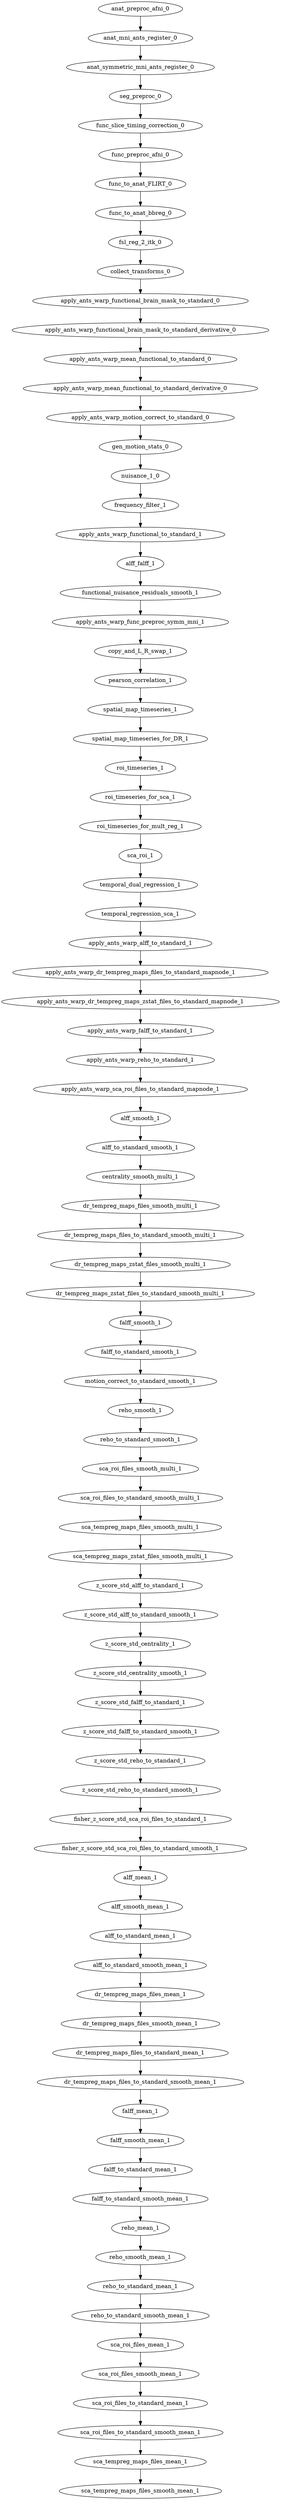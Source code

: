 strict digraph "" {
apply_ants_warp_functional_brain_mask_to_standard_derivative_0;
reho_mean_1;
falff_smooth_1;
apply_ants_warp_sca_roi_files_to_standard_mapnode_1;
apply_ants_warp_functional_brain_mask_to_standard_0;
sca_roi_files_to_standard_smooth_multi_1;
dr_tempreg_maps_files_to_standard_smooth_mean_1;
fisher_z_score_std_sca_roi_files_to_standard_1;
falff_to_standard_smooth_mean_1;
falff_mean_1;
apply_ants_warp_reho_to_standard_1;
sca_roi_files_to_standard_smooth_mean_1;
z_score_std_falff_to_standard_1;
z_score_std_falff_to_standard_smooth_1;
nuisance_1_0;
dr_tempreg_maps_files_to_standard_mean_1;
apply_ants_warp_mean_functional_to_standard_derivative_0;
reho_smooth_1;
sca_tempreg_maps_files_smooth_multi_1;
sca_roi_files_smooth_multi_1;
collect_transforms_0;
alff_smooth_mean_1;
dr_tempreg_maps_zstat_files_smooth_multi_1;
func_to_anat_FLIRT_0;
z_score_std_alff_to_standard_smooth_1;
dr_tempreg_maps_files_smooth_multi_1;
z_score_std_centrality_smooth_1;
alff_to_standard_mean_1;
z_score_std_reho_to_standard_smooth_1;
fisher_z_score_std_sca_roi_files_to_standard_smooth_1;
reho_to_standard_smooth_1;
apply_ants_warp_dr_tempreg_maps_files_to_standard_mapnode_1;
func_preproc_afni_0;
alff_smooth_1;
apply_ants_warp_func_preproc_symm_mni_1;
roi_timeseries_for_mult_reg_1;
apply_ants_warp_falff_to_standard_1;
func_slice_timing_correction_0;
sca_roi_1;
temporal_regression_sca_1;
functional_nuisance_residuals_smooth_1;
falff_smooth_mean_1;
dr_tempreg_maps_zstat_files_to_standard_smooth_multi_1;
copy_and_L_R_swap_1;
roi_timeseries_for_sca_1;
sca_roi_files_smooth_mean_1;
sca_roi_files_mean_1;
anat_symmetric_mni_ants_register_0;
z_score_std_reho_to_standard_1;
apply_ants_warp_dr_tempreg_maps_zstat_files_to_standard_mapnode_1;
sca_roi_files_to_standard_mean_1;
spatial_map_timeseries_1;
falff_to_standard_smooth_1;
alff_mean_1;
alff_to_standard_smooth_1;
z_score_std_alff_to_standard_1;
fsl_reg_2_itk_0;
anat_mni_ants_register_0;
frequency_filter_1;
pearson_correlation_1;
spatial_map_timeseries_for_DR_1;
dr_tempreg_maps_files_to_standard_smooth_multi_1;
apply_ants_warp_alff_to_standard_1;
apply_ants_warp_mean_functional_to_standard_0;
anat_preproc_afni_0;
gen_motion_stats_0;
apply_ants_warp_motion_correct_to_standard_0;
sca_tempreg_maps_files_mean_1;
func_to_anat_bbreg_0;
motion_correct_to_standard_smooth_1;
alff_falff_1;
sca_tempreg_maps_files_smooth_mean_1;
dr_tempreg_maps_files_smooth_mean_1;
reho_to_standard_mean_1;
falff_to_standard_mean_1;
apply_ants_warp_functional_to_standard_1;
sca_tempreg_maps_zstat_files_smooth_multi_1;
reho_to_standard_smooth_mean_1;
alff_to_standard_smooth_mean_1;
seg_preproc_0;
reho_smooth_mean_1;
dr_tempreg_maps_files_mean_1;
centrality_smooth_multi_1;
temporal_dual_regression_1;
roi_timeseries_1;
z_score_std_centrality_1;
apply_ants_warp_functional_brain_mask_to_standard_derivative_0 -> apply_ants_warp_mean_functional_to_standard_0;
reho_mean_1 -> reho_smooth_mean_1;
falff_smooth_1 -> falff_to_standard_smooth_1;
apply_ants_warp_sca_roi_files_to_standard_mapnode_1 -> alff_smooth_1;
apply_ants_warp_functional_brain_mask_to_standard_0 -> apply_ants_warp_functional_brain_mask_to_standard_derivative_0;
sca_roi_files_to_standard_smooth_multi_1 -> sca_tempreg_maps_files_smooth_multi_1;
dr_tempreg_maps_files_to_standard_smooth_mean_1 -> falff_mean_1;
fisher_z_score_std_sca_roi_files_to_standard_1 -> fisher_z_score_std_sca_roi_files_to_standard_smooth_1;
falff_to_standard_smooth_mean_1 -> reho_mean_1;
falff_mean_1 -> falff_smooth_mean_1;
apply_ants_warp_reho_to_standard_1 -> apply_ants_warp_sca_roi_files_to_standard_mapnode_1;
sca_roi_files_to_standard_smooth_mean_1 -> sca_tempreg_maps_files_mean_1;
z_score_std_falff_to_standard_1 -> z_score_std_falff_to_standard_smooth_1;
z_score_std_falff_to_standard_smooth_1 -> z_score_std_reho_to_standard_1;
nuisance_1_0 -> frequency_filter_1;
dr_tempreg_maps_files_to_standard_mean_1 -> dr_tempreg_maps_files_to_standard_smooth_mean_1;
apply_ants_warp_mean_functional_to_standard_derivative_0 -> apply_ants_warp_motion_correct_to_standard_0;
reho_smooth_1 -> reho_to_standard_smooth_1;
sca_tempreg_maps_files_smooth_multi_1 -> sca_tempreg_maps_zstat_files_smooth_multi_1;
sca_roi_files_smooth_multi_1 -> sca_roi_files_to_standard_smooth_multi_1;
collect_transforms_0 -> apply_ants_warp_functional_brain_mask_to_standard_0;
alff_smooth_mean_1 -> alff_to_standard_mean_1;
dr_tempreg_maps_zstat_files_smooth_multi_1 -> dr_tempreg_maps_zstat_files_to_standard_smooth_multi_1;
func_to_anat_FLIRT_0 -> func_to_anat_bbreg_0;
z_score_std_alff_to_standard_smooth_1 -> z_score_std_centrality_1;
dr_tempreg_maps_files_smooth_multi_1 -> dr_tempreg_maps_files_to_standard_smooth_multi_1;
z_score_std_centrality_smooth_1 -> z_score_std_falff_to_standard_1;
alff_to_standard_mean_1 -> alff_to_standard_smooth_mean_1;
z_score_std_reho_to_standard_smooth_1 -> fisher_z_score_std_sca_roi_files_to_standard_1;
fisher_z_score_std_sca_roi_files_to_standard_smooth_1 -> alff_mean_1;
reho_to_standard_smooth_1 -> sca_roi_files_smooth_multi_1;
apply_ants_warp_dr_tempreg_maps_files_to_standard_mapnode_1 -> apply_ants_warp_dr_tempreg_maps_zstat_files_to_standard_mapnode_1;
func_preproc_afni_0 -> func_to_anat_FLIRT_0;
alff_smooth_1 -> alff_to_standard_smooth_1;
apply_ants_warp_func_preproc_symm_mni_1 -> copy_and_L_R_swap_1;
roi_timeseries_for_mult_reg_1 -> sca_roi_1;
apply_ants_warp_falff_to_standard_1 -> apply_ants_warp_reho_to_standard_1;
func_slice_timing_correction_0 -> func_preproc_afni_0;
sca_roi_1 -> temporal_dual_regression_1;
temporal_regression_sca_1 -> apply_ants_warp_alff_to_standard_1;
functional_nuisance_residuals_smooth_1 -> apply_ants_warp_func_preproc_symm_mni_1;
falff_smooth_mean_1 -> falff_to_standard_mean_1;
dr_tempreg_maps_zstat_files_to_standard_smooth_multi_1 -> falff_smooth_1;
copy_and_L_R_swap_1 -> pearson_correlation_1;
roi_timeseries_for_sca_1 -> roi_timeseries_for_mult_reg_1;
sca_roi_files_smooth_mean_1 -> sca_roi_files_to_standard_mean_1;
sca_roi_files_mean_1 -> sca_roi_files_smooth_mean_1;
anat_symmetric_mni_ants_register_0 -> seg_preproc_0;
z_score_std_reho_to_standard_1 -> z_score_std_reho_to_standard_smooth_1;
apply_ants_warp_dr_tempreg_maps_zstat_files_to_standard_mapnode_1 -> apply_ants_warp_falff_to_standard_1;
sca_roi_files_to_standard_mean_1 -> sca_roi_files_to_standard_smooth_mean_1;
spatial_map_timeseries_1 -> spatial_map_timeseries_for_DR_1;
falff_to_standard_smooth_1 -> motion_correct_to_standard_smooth_1;
alff_mean_1 -> alff_smooth_mean_1;
alff_to_standard_smooth_1 -> centrality_smooth_multi_1;
z_score_std_alff_to_standard_1 -> z_score_std_alff_to_standard_smooth_1;
fsl_reg_2_itk_0 -> collect_transforms_0;
anat_mni_ants_register_0 -> anat_symmetric_mni_ants_register_0;
frequency_filter_1 -> apply_ants_warp_functional_to_standard_1;
pearson_correlation_1 -> spatial_map_timeseries_1;
spatial_map_timeseries_for_DR_1 -> roi_timeseries_1;
dr_tempreg_maps_files_to_standard_smooth_multi_1 -> dr_tempreg_maps_zstat_files_smooth_multi_1;
apply_ants_warp_alff_to_standard_1 -> apply_ants_warp_dr_tempreg_maps_files_to_standard_mapnode_1;
apply_ants_warp_mean_functional_to_standard_0 -> apply_ants_warp_mean_functional_to_standard_derivative_0;
anat_preproc_afni_0 -> anat_mni_ants_register_0;
gen_motion_stats_0 -> nuisance_1_0;
apply_ants_warp_motion_correct_to_standard_0 -> gen_motion_stats_0;
sca_tempreg_maps_files_mean_1 -> sca_tempreg_maps_files_smooth_mean_1;
func_to_anat_bbreg_0 -> fsl_reg_2_itk_0;
motion_correct_to_standard_smooth_1 -> reho_smooth_1;
alff_falff_1 -> functional_nuisance_residuals_smooth_1;
dr_tempreg_maps_files_smooth_mean_1 -> dr_tempreg_maps_files_to_standard_mean_1;
reho_to_standard_mean_1 -> reho_to_standard_smooth_mean_1;
falff_to_standard_mean_1 -> falff_to_standard_smooth_mean_1;
apply_ants_warp_functional_to_standard_1 -> alff_falff_1;
sca_tempreg_maps_zstat_files_smooth_multi_1 -> z_score_std_alff_to_standard_1;
reho_to_standard_smooth_mean_1 -> sca_roi_files_mean_1;
alff_to_standard_smooth_mean_1 -> dr_tempreg_maps_files_mean_1;
seg_preproc_0 -> func_slice_timing_correction_0;
reho_smooth_mean_1 -> reho_to_standard_mean_1;
dr_tempreg_maps_files_mean_1 -> dr_tempreg_maps_files_smooth_mean_1;
centrality_smooth_multi_1 -> dr_tempreg_maps_files_smooth_multi_1;
temporal_dual_regression_1 -> temporal_regression_sca_1;
roi_timeseries_1 -> roi_timeseries_for_sca_1;
z_score_std_centrality_1 -> z_score_std_centrality_smooth_1;
}
